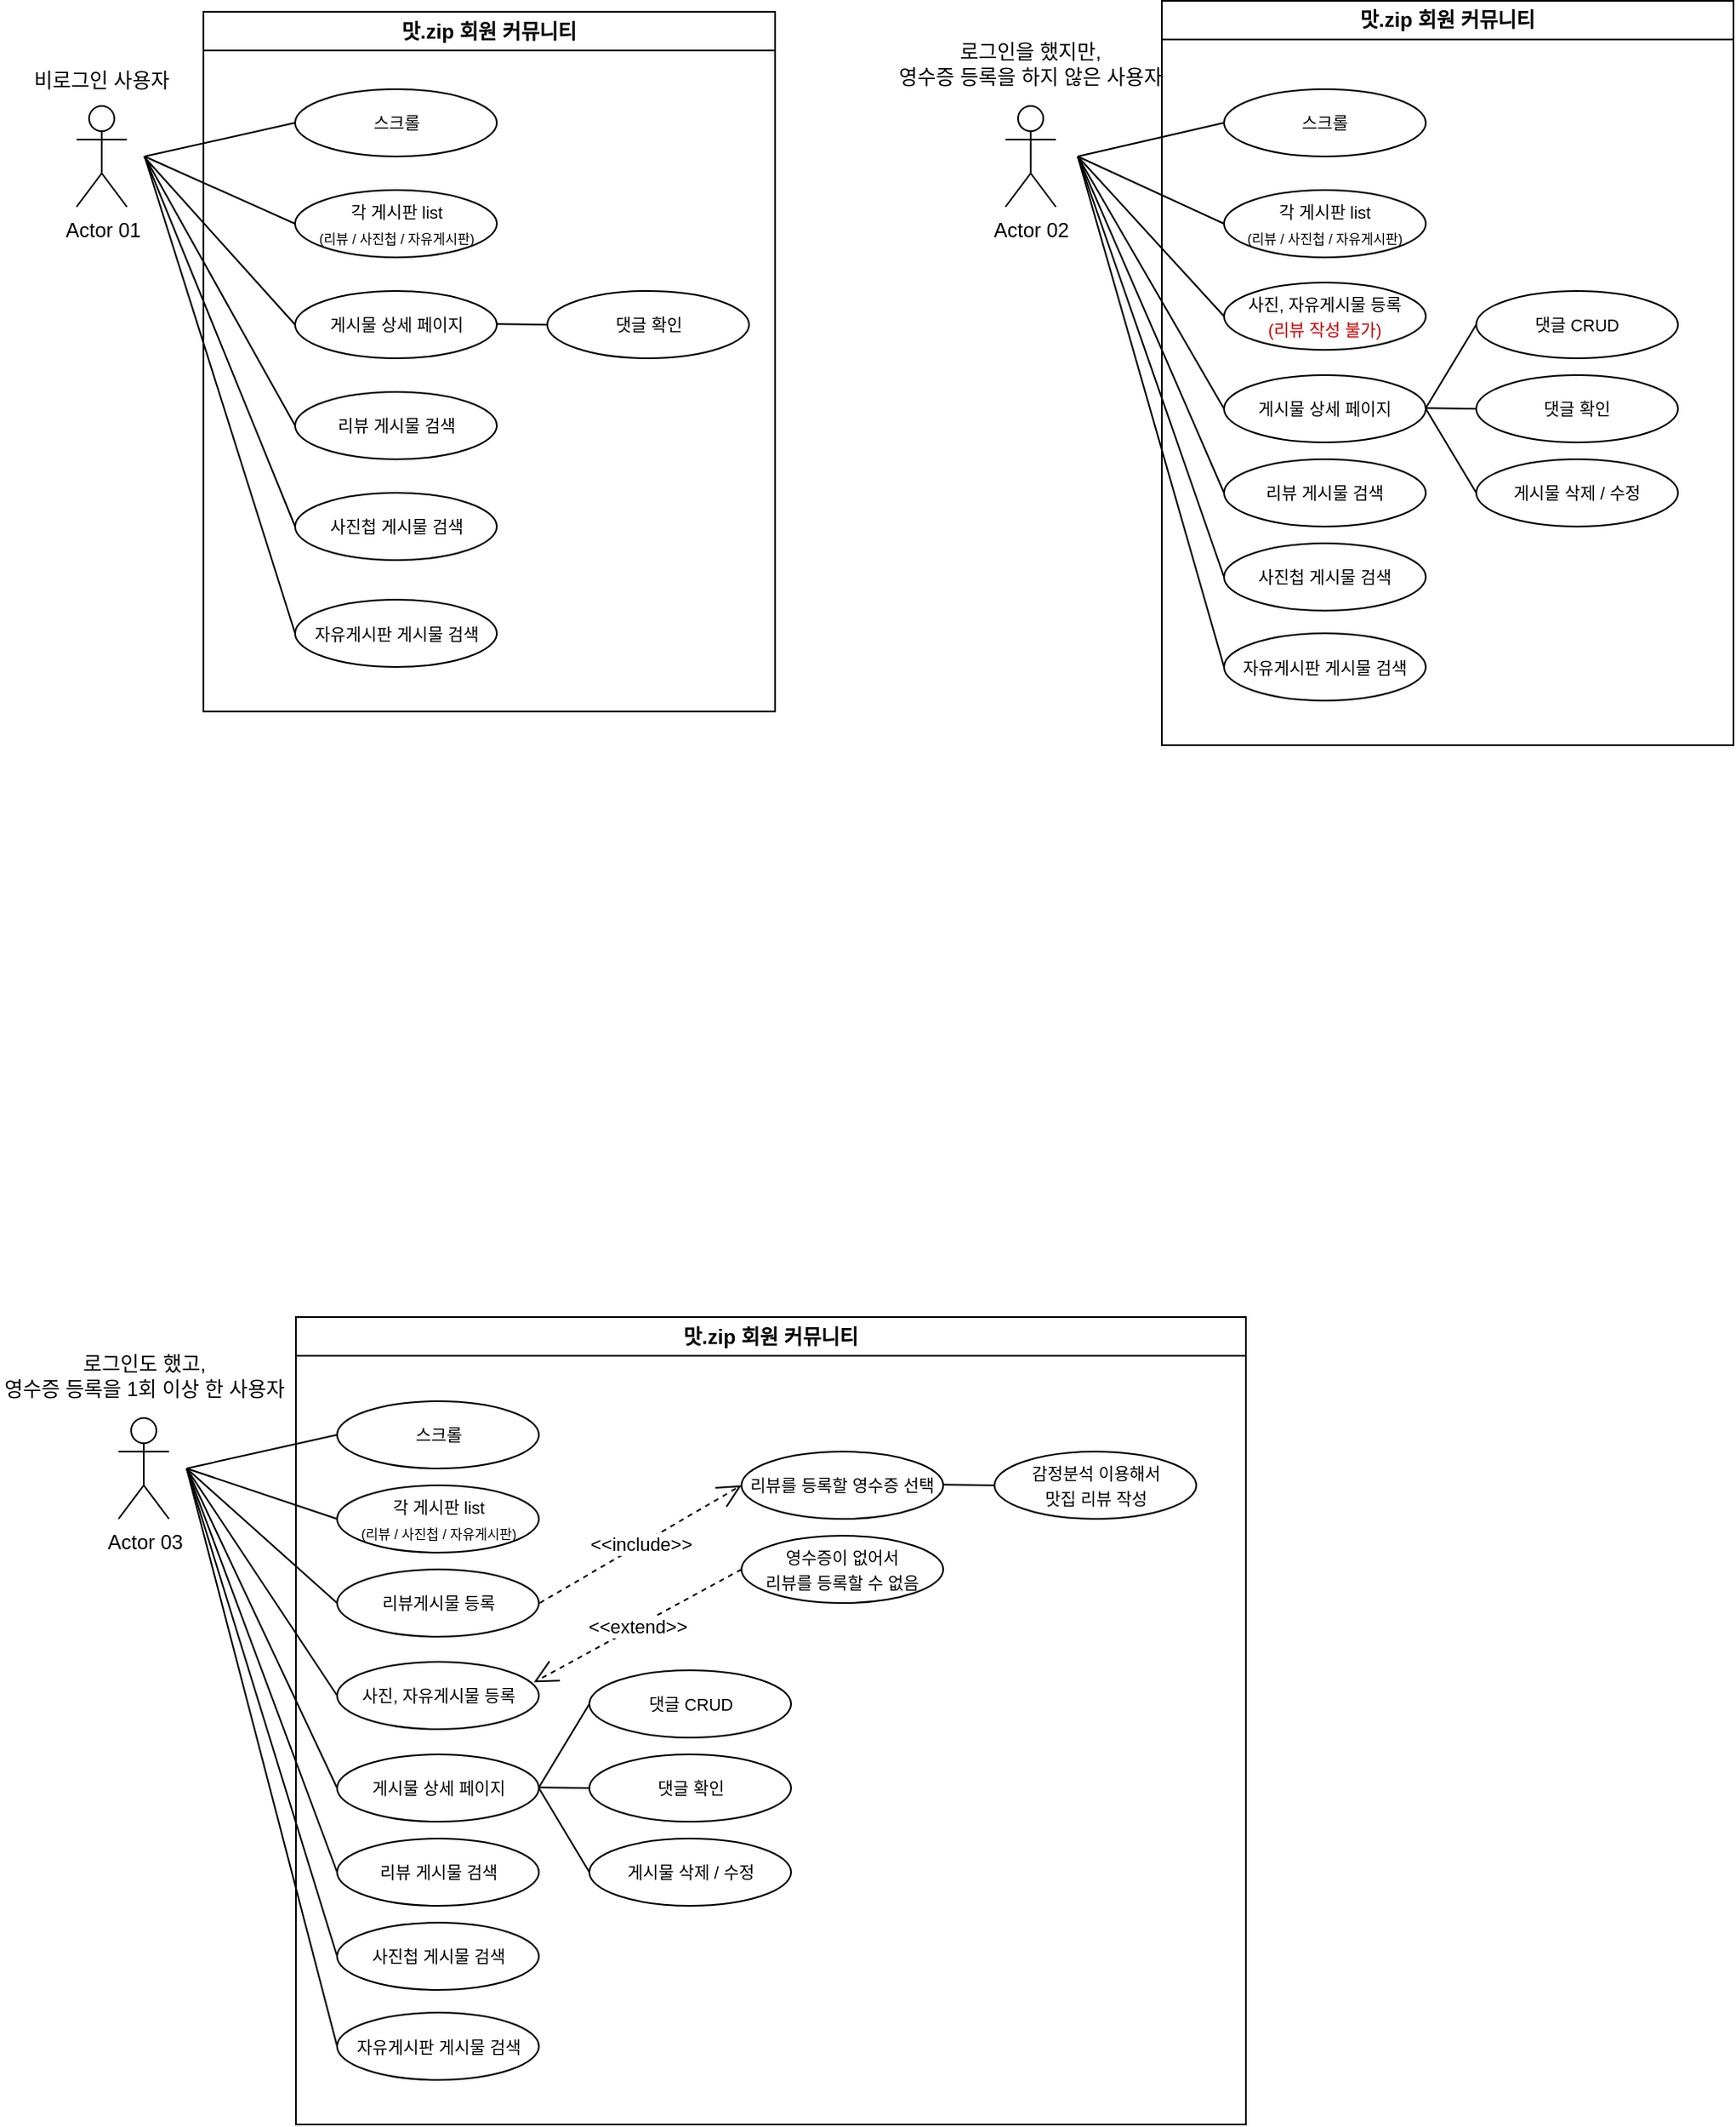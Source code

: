 <mxfile version="21.2.1" type="device">
  <diagram name="페이지-1" id="b2yDpOo0w9CsPF5s2lvD">
    <mxGraphModel dx="1057" dy="1373" grid="1" gridSize="10" guides="1" tooltips="1" connect="1" arrows="1" fold="1" page="1" pageScale="1" pageWidth="1169" pageHeight="827" math="0" shadow="0">
      <root>
        <mxCell id="0" />
        <mxCell id="1" parent="0" />
        <mxCell id="pY_pHCrEfAbMs5xkIaRd-1" value="Actor 01" style="shape=umlActor;verticalLabelPosition=bottom;verticalAlign=top;html=1;" parent="1" vertex="1">
          <mxGeometry x="124.5" y="270" width="30" height="60" as="geometry" />
        </mxCell>
        <mxCell id="UuqYeJLAxNX0AO8IL156-1" value="비로그인 사용자" style="text;html=1;strokeColor=none;fillColor=none;align=center;verticalAlign=middle;whiteSpace=wrap;rounded=0;" parent="1" vertex="1">
          <mxGeometry x="92" y="240" width="95" height="30" as="geometry" />
        </mxCell>
        <mxCell id="UuqYeJLAxNX0AO8IL156-2" value="&lt;font size=&quot;1&quot;&gt;스크롤&lt;/font&gt;" style="ellipse;whiteSpace=wrap;html=1;" parent="1" vertex="1">
          <mxGeometry x="254.5" y="260" width="120" height="40" as="geometry" />
        </mxCell>
        <mxCell id="UuqYeJLAxNX0AO8IL156-3" value="&lt;font style=&quot;&quot;&gt;&lt;font size=&quot;1&quot;&gt;각 게시판 list&lt;/font&gt;&lt;br&gt;&lt;font style=&quot;font-size: 8px;&quot;&gt;(리뷰 / 사진첩 / 자유게시판)&lt;/font&gt;&lt;br&gt;&lt;/font&gt;" style="ellipse;whiteSpace=wrap;html=1;" parent="1" vertex="1">
          <mxGeometry x="254.5" y="320" width="120" height="40" as="geometry" />
        </mxCell>
        <mxCell id="1QIJcmV1OW2os6jRL2Hh-1" value="&lt;font style=&quot;&quot;&gt;&lt;font size=&quot;1&quot;&gt;게시물 상세 페이지&lt;/font&gt;&lt;br&gt;&lt;/font&gt;" style="ellipse;whiteSpace=wrap;html=1;" parent="1" vertex="1">
          <mxGeometry x="254.5" y="380" width="120" height="40" as="geometry" />
        </mxCell>
        <mxCell id="1QIJcmV1OW2os6jRL2Hh-2" value="&lt;font style=&quot;&quot;&gt;&lt;font size=&quot;1&quot;&gt;리뷰 게시물 검색&lt;/font&gt;&lt;br&gt;&lt;/font&gt;" style="ellipse;whiteSpace=wrap;html=1;" parent="1" vertex="1">
          <mxGeometry x="254.5" y="440" width="120" height="40" as="geometry" />
        </mxCell>
        <mxCell id="1QIJcmV1OW2os6jRL2Hh-3" value="&lt;font style=&quot;&quot;&gt;&lt;font size=&quot;1&quot;&gt;사진첩 게시물 검색&lt;/font&gt;&lt;br&gt;&lt;/font&gt;" style="ellipse;whiteSpace=wrap;html=1;" parent="1" vertex="1">
          <mxGeometry x="254.5" y="500" width="120" height="40" as="geometry" />
        </mxCell>
        <mxCell id="1QIJcmV1OW2os6jRL2Hh-4" value="&lt;font style=&quot;&quot;&gt;&lt;font size=&quot;1&quot;&gt;자유게시판 게시물 검색&lt;/font&gt;&lt;br&gt;&lt;/font&gt;" style="ellipse;whiteSpace=wrap;html=1;" parent="1" vertex="1">
          <mxGeometry x="254.5" y="563.5" width="120" height="40" as="geometry" />
        </mxCell>
        <mxCell id="1QIJcmV1OW2os6jRL2Hh-5" value="&lt;font style=&quot;&quot;&gt;&lt;font size=&quot;1&quot;&gt;댓글 확인&lt;/font&gt;&lt;br&gt;&lt;/font&gt;" style="ellipse;whiteSpace=wrap;html=1;" parent="1" vertex="1">
          <mxGeometry x="404.5" y="380" width="120" height="40" as="geometry" />
        </mxCell>
        <mxCell id="1QIJcmV1OW2os6jRL2Hh-6" value="" style="endArrow=none;html=1;rounded=0;entryX=0;entryY=0.5;entryDx=0;entryDy=0;" parent="1" target="UuqYeJLAxNX0AO8IL156-2" edge="1">
          <mxGeometry width="50" height="50" relative="1" as="geometry">
            <mxPoint x="165" y="300" as="sourcePoint" />
            <mxPoint x="204.5" y="310" as="targetPoint" />
          </mxGeometry>
        </mxCell>
        <mxCell id="1QIJcmV1OW2os6jRL2Hh-7" value="" style="endArrow=none;html=1;rounded=0;entryX=0;entryY=0.5;entryDx=0;entryDy=0;" parent="1" target="UuqYeJLAxNX0AO8IL156-3" edge="1">
          <mxGeometry width="50" height="50" relative="1" as="geometry">
            <mxPoint x="165" y="300" as="sourcePoint" />
            <mxPoint x="264.5" y="290" as="targetPoint" />
          </mxGeometry>
        </mxCell>
        <mxCell id="1QIJcmV1OW2os6jRL2Hh-8" value="" style="endArrow=none;html=1;rounded=0;entryX=0;entryY=0.5;entryDx=0;entryDy=0;" parent="1" target="1QIJcmV1OW2os6jRL2Hh-1" edge="1">
          <mxGeometry width="50" height="50" relative="1" as="geometry">
            <mxPoint x="164.5" y="300" as="sourcePoint" />
            <mxPoint x="254.5" y="350" as="targetPoint" />
          </mxGeometry>
        </mxCell>
        <mxCell id="1QIJcmV1OW2os6jRL2Hh-9" value="" style="endArrow=none;html=1;rounded=0;entryX=0;entryY=0.5;entryDx=0;entryDy=0;" parent="1" target="1QIJcmV1OW2os6jRL2Hh-2" edge="1">
          <mxGeometry width="50" height="50" relative="1" as="geometry">
            <mxPoint x="165" y="300" as="sourcePoint" />
            <mxPoint x="254.5" y="410" as="targetPoint" />
          </mxGeometry>
        </mxCell>
        <mxCell id="1QIJcmV1OW2os6jRL2Hh-10" value="" style="endArrow=none;html=1;rounded=0;entryX=0;entryY=0.5;entryDx=0;entryDy=0;" parent="1" target="1QIJcmV1OW2os6jRL2Hh-3" edge="1">
          <mxGeometry width="50" height="50" relative="1" as="geometry">
            <mxPoint x="165" y="300" as="sourcePoint" />
            <mxPoint x="264.5" y="470" as="targetPoint" />
          </mxGeometry>
        </mxCell>
        <mxCell id="1QIJcmV1OW2os6jRL2Hh-11" value="" style="endArrow=none;html=1;rounded=0;entryX=0;entryY=0.5;entryDx=0;entryDy=0;" parent="1" target="1QIJcmV1OW2os6jRL2Hh-4" edge="1">
          <mxGeometry width="50" height="50" relative="1" as="geometry">
            <mxPoint x="165" y="300" as="sourcePoint" />
            <mxPoint x="264.5" y="530" as="targetPoint" />
          </mxGeometry>
        </mxCell>
        <mxCell id="1QIJcmV1OW2os6jRL2Hh-12" value="" style="endArrow=none;html=1;rounded=0;" parent="1" edge="1">
          <mxGeometry width="50" height="50" relative="1" as="geometry">
            <mxPoint x="374.5" y="399.66" as="sourcePoint" />
            <mxPoint x="404.5" y="400" as="targetPoint" />
          </mxGeometry>
        </mxCell>
        <mxCell id="1QIJcmV1OW2os6jRL2Hh-13" value="Actor 02" style="shape=umlActor;verticalLabelPosition=bottom;verticalAlign=top;html=1;" parent="1" vertex="1">
          <mxGeometry x="677" y="270" width="30" height="60" as="geometry" />
        </mxCell>
        <mxCell id="1QIJcmV1OW2os6jRL2Hh-14" value="로그인을 했지만,&lt;br&gt;영수증 등록을 하지 않은 사용자" style="text;html=1;strokeColor=none;fillColor=none;align=center;verticalAlign=middle;whiteSpace=wrap;rounded=0;" parent="1" vertex="1">
          <mxGeometry x="607" y="230" width="170" height="30" as="geometry" />
        </mxCell>
        <mxCell id="1QIJcmV1OW2os6jRL2Hh-15" value="&lt;font size=&quot;1&quot;&gt;스크롤&lt;/font&gt;" style="ellipse;whiteSpace=wrap;html=1;" parent="1" vertex="1">
          <mxGeometry x="807" y="260" width="120" height="40" as="geometry" />
        </mxCell>
        <mxCell id="1QIJcmV1OW2os6jRL2Hh-16" value="&lt;font style=&quot;&quot;&gt;&lt;font size=&quot;1&quot;&gt;각 게시판 list&lt;/font&gt;&lt;br&gt;&lt;font style=&quot;font-size: 8px;&quot;&gt;(리뷰 / 사진첩 / 자유게시판)&lt;/font&gt;&lt;br&gt;&lt;/font&gt;" style="ellipse;whiteSpace=wrap;html=1;" parent="1" vertex="1">
          <mxGeometry x="807" y="320" width="120" height="40" as="geometry" />
        </mxCell>
        <mxCell id="1QIJcmV1OW2os6jRL2Hh-17" value="&lt;font style=&quot;&quot;&gt;&lt;font size=&quot;1&quot;&gt;게시물 상세 페이지&lt;/font&gt;&lt;br&gt;&lt;/font&gt;" style="ellipse;whiteSpace=wrap;html=1;" parent="1" vertex="1">
          <mxGeometry x="807" y="430" width="120" height="40" as="geometry" />
        </mxCell>
        <mxCell id="1QIJcmV1OW2os6jRL2Hh-18" value="&lt;font style=&quot;&quot;&gt;&lt;font size=&quot;1&quot;&gt;리뷰 게시물 검색&lt;/font&gt;&lt;br&gt;&lt;/font&gt;" style="ellipse;whiteSpace=wrap;html=1;" parent="1" vertex="1">
          <mxGeometry x="807" y="480" width="120" height="40" as="geometry" />
        </mxCell>
        <mxCell id="1QIJcmV1OW2os6jRL2Hh-19" value="&lt;font style=&quot;&quot;&gt;&lt;font size=&quot;1&quot;&gt;사진첩 게시물 검색&lt;/font&gt;&lt;br&gt;&lt;/font&gt;" style="ellipse;whiteSpace=wrap;html=1;" parent="1" vertex="1">
          <mxGeometry x="807" y="530" width="120" height="40" as="geometry" />
        </mxCell>
        <mxCell id="1QIJcmV1OW2os6jRL2Hh-20" value="&lt;font style=&quot;&quot;&gt;&lt;font size=&quot;1&quot;&gt;자유게시판 게시물 검색&lt;/font&gt;&lt;br&gt;&lt;/font&gt;" style="ellipse;whiteSpace=wrap;html=1;" parent="1" vertex="1">
          <mxGeometry x="807" y="583.5" width="120" height="40" as="geometry" />
        </mxCell>
        <mxCell id="1QIJcmV1OW2os6jRL2Hh-21" value="&lt;font style=&quot;&quot;&gt;&lt;font size=&quot;1&quot;&gt;댓글 확인&lt;/font&gt;&lt;br&gt;&lt;/font&gt;" style="ellipse;whiteSpace=wrap;html=1;" parent="1" vertex="1">
          <mxGeometry x="957" y="430" width="120" height="40" as="geometry" />
        </mxCell>
        <mxCell id="1QIJcmV1OW2os6jRL2Hh-22" value="" style="endArrow=none;html=1;rounded=0;entryX=0;entryY=0.5;entryDx=0;entryDy=0;" parent="1" target="1QIJcmV1OW2os6jRL2Hh-15" edge="1">
          <mxGeometry width="50" height="50" relative="1" as="geometry">
            <mxPoint x="720" y="300" as="sourcePoint" />
            <mxPoint x="757" y="310" as="targetPoint" />
          </mxGeometry>
        </mxCell>
        <mxCell id="1QIJcmV1OW2os6jRL2Hh-23" value="" style="endArrow=none;html=1;rounded=0;entryX=0;entryY=0.5;entryDx=0;entryDy=0;" parent="1" target="1QIJcmV1OW2os6jRL2Hh-16" edge="1">
          <mxGeometry width="50" height="50" relative="1" as="geometry">
            <mxPoint x="720" y="300" as="sourcePoint" />
            <mxPoint x="817" y="290" as="targetPoint" />
          </mxGeometry>
        </mxCell>
        <mxCell id="1QIJcmV1OW2os6jRL2Hh-24" value="" style="endArrow=none;html=1;rounded=0;entryX=0;entryY=0.5;entryDx=0;entryDy=0;" parent="1" target="1QIJcmV1OW2os6jRL2Hh-17" edge="1">
          <mxGeometry width="50" height="50" relative="1" as="geometry">
            <mxPoint x="720" y="300" as="sourcePoint" />
            <mxPoint x="807" y="400" as="targetPoint" />
          </mxGeometry>
        </mxCell>
        <mxCell id="1QIJcmV1OW2os6jRL2Hh-25" value="" style="endArrow=none;html=1;rounded=0;entryX=0;entryY=0.5;entryDx=0;entryDy=0;" parent="1" target="1QIJcmV1OW2os6jRL2Hh-18" edge="1">
          <mxGeometry width="50" height="50" relative="1" as="geometry">
            <mxPoint x="720" y="300" as="sourcePoint" />
            <mxPoint x="807" y="450" as="targetPoint" />
          </mxGeometry>
        </mxCell>
        <mxCell id="1QIJcmV1OW2os6jRL2Hh-26" value="" style="endArrow=none;html=1;rounded=0;entryX=0;entryY=0.5;entryDx=0;entryDy=0;" parent="1" target="1QIJcmV1OW2os6jRL2Hh-19" edge="1">
          <mxGeometry width="50" height="50" relative="1" as="geometry">
            <mxPoint x="720" y="300" as="sourcePoint" />
            <mxPoint x="817" y="500" as="targetPoint" />
          </mxGeometry>
        </mxCell>
        <mxCell id="1QIJcmV1OW2os6jRL2Hh-27" value="" style="endArrow=none;html=1;rounded=0;entryX=0;entryY=0.5;entryDx=0;entryDy=0;" parent="1" target="1QIJcmV1OW2os6jRL2Hh-20" edge="1">
          <mxGeometry width="50" height="50" relative="1" as="geometry">
            <mxPoint x="720" y="300" as="sourcePoint" />
            <mxPoint x="817" y="550" as="targetPoint" />
          </mxGeometry>
        </mxCell>
        <mxCell id="1QIJcmV1OW2os6jRL2Hh-28" value="" style="endArrow=none;html=1;rounded=0;" parent="1" edge="1">
          <mxGeometry width="50" height="50" relative="1" as="geometry">
            <mxPoint x="927" y="449.66" as="sourcePoint" />
            <mxPoint x="957" y="450" as="targetPoint" />
          </mxGeometry>
        </mxCell>
        <mxCell id="1QIJcmV1OW2os6jRL2Hh-29" value="&lt;font style=&quot;&quot;&gt;&lt;font size=&quot;1&quot;&gt;댓글 CRUD&lt;/font&gt;&lt;br&gt;&lt;/font&gt;" style="ellipse;whiteSpace=wrap;html=1;" parent="1" vertex="1">
          <mxGeometry x="957" y="380" width="120" height="40" as="geometry" />
        </mxCell>
        <mxCell id="1QIJcmV1OW2os6jRL2Hh-30" value="" style="endArrow=none;html=1;rounded=1;entryX=0;entryY=0.5;entryDx=0;entryDy=0;" parent="1" target="1QIJcmV1OW2os6jRL2Hh-29" edge="1">
          <mxGeometry width="50" height="50" relative="1" as="geometry">
            <mxPoint x="927" y="449.66" as="sourcePoint" />
            <mxPoint x="1017.5" y="449.66" as="targetPoint" />
          </mxGeometry>
        </mxCell>
        <mxCell id="1QIJcmV1OW2os6jRL2Hh-31" value="&lt;font style=&quot;font-size: 10px;&quot;&gt;&lt;font style=&quot;font-size: 10px;&quot;&gt;사진, 자유게시물 등록&lt;br&gt;&lt;/font&gt;&lt;font style=&quot;font-size: 10px;&quot; color=&quot;#cc0000&quot;&gt;(리뷰 작성 불가)&lt;/font&gt;&lt;br&gt;&lt;/font&gt;" style="ellipse;whiteSpace=wrap;html=1;" parent="1" vertex="1">
          <mxGeometry x="807" y="375" width="120" height="40" as="geometry" />
        </mxCell>
        <mxCell id="1QIJcmV1OW2os6jRL2Hh-32" value="" style="endArrow=none;html=1;rounded=0;entryX=0;entryY=0.5;entryDx=0;entryDy=0;" parent="1" target="1QIJcmV1OW2os6jRL2Hh-31" edge="1">
          <mxGeometry width="50" height="50" relative="1" as="geometry">
            <mxPoint x="720" y="300" as="sourcePoint" />
            <mxPoint x="807" y="415" as="targetPoint" />
          </mxGeometry>
        </mxCell>
        <mxCell id="8Op0x-c9G6NoBN9NF8TK-1" value="&lt;font size=&quot;1&quot;&gt;게시물 삭제 / 수정&lt;/font&gt;" style="ellipse;whiteSpace=wrap;html=1;" parent="1" vertex="1">
          <mxGeometry x="957" y="480" width="120" height="40" as="geometry" />
        </mxCell>
        <mxCell id="8Op0x-c9G6NoBN9NF8TK-2" value="" style="endArrow=none;html=1;rounded=0;entryX=0;entryY=0.5;entryDx=0;entryDy=0;exitX=1;exitY=0.5;exitDx=0;exitDy=0;" parent="1" source="1QIJcmV1OW2os6jRL2Hh-17" target="8Op0x-c9G6NoBN9NF8TK-1" edge="1">
          <mxGeometry width="50" height="50" relative="1" as="geometry">
            <mxPoint x="937" y="459.66" as="sourcePoint" />
            <mxPoint x="967" y="460" as="targetPoint" />
          </mxGeometry>
        </mxCell>
        <mxCell id="8Op0x-c9G6NoBN9NF8TK-3" value="Actor 03" style="shape=umlActor;verticalLabelPosition=bottom;verticalAlign=top;html=1;" parent="1" vertex="1">
          <mxGeometry x="149.5" y="1050" width="30" height="60" as="geometry" />
        </mxCell>
        <mxCell id="8Op0x-c9G6NoBN9NF8TK-4" value="로그인도 했고,&lt;br&gt;영수증 등록을 1회 이상 한 사용자" style="text;html=1;strokeColor=none;fillColor=none;align=center;verticalAlign=middle;whiteSpace=wrap;rounded=0;" parent="1" vertex="1">
          <mxGeometry x="79.5" y="1010" width="170" height="30" as="geometry" />
        </mxCell>
        <mxCell id="8Op0x-c9G6NoBN9NF8TK-5" value="&lt;font size=&quot;1&quot;&gt;스크롤&lt;/font&gt;" style="ellipse;whiteSpace=wrap;html=1;" parent="1" vertex="1">
          <mxGeometry x="279.5" y="1040" width="120" height="40" as="geometry" />
        </mxCell>
        <mxCell id="8Op0x-c9G6NoBN9NF8TK-6" value="&lt;font style=&quot;&quot;&gt;&lt;font size=&quot;1&quot;&gt;각 게시판 list&lt;/font&gt;&lt;br&gt;&lt;font style=&quot;font-size: 8px;&quot;&gt;(리뷰 / 사진첩 / 자유게시판)&lt;/font&gt;&lt;br&gt;&lt;/font&gt;" style="ellipse;whiteSpace=wrap;html=1;" parent="1" vertex="1">
          <mxGeometry x="279.5" y="1090" width="120" height="40" as="geometry" />
        </mxCell>
        <mxCell id="8Op0x-c9G6NoBN9NF8TK-7" value="&lt;font style=&quot;&quot;&gt;&lt;font size=&quot;1&quot;&gt;게시물 상세 페이지&lt;/font&gt;&lt;br&gt;&lt;/font&gt;" style="ellipse;whiteSpace=wrap;html=1;" parent="1" vertex="1">
          <mxGeometry x="279.5" y="1250" width="120" height="40" as="geometry" />
        </mxCell>
        <mxCell id="8Op0x-c9G6NoBN9NF8TK-8" value="&lt;font style=&quot;&quot;&gt;&lt;font size=&quot;1&quot;&gt;리뷰 게시물 검색&lt;/font&gt;&lt;br&gt;&lt;/font&gt;" style="ellipse;whiteSpace=wrap;html=1;" parent="1" vertex="1">
          <mxGeometry x="279.5" y="1300" width="120" height="40" as="geometry" />
        </mxCell>
        <mxCell id="8Op0x-c9G6NoBN9NF8TK-9" value="&lt;font style=&quot;&quot;&gt;&lt;font size=&quot;1&quot;&gt;사진첩 게시물 검색&lt;/font&gt;&lt;br&gt;&lt;/font&gt;" style="ellipse;whiteSpace=wrap;html=1;" parent="1" vertex="1">
          <mxGeometry x="279.5" y="1350" width="120" height="40" as="geometry" />
        </mxCell>
        <mxCell id="8Op0x-c9G6NoBN9NF8TK-10" value="&lt;font style=&quot;&quot;&gt;&lt;font size=&quot;1&quot;&gt;자유게시판 게시물 검색&lt;/font&gt;&lt;br&gt;&lt;/font&gt;" style="ellipse;whiteSpace=wrap;html=1;" parent="1" vertex="1">
          <mxGeometry x="279.5" y="1403.5" width="120" height="40" as="geometry" />
        </mxCell>
        <mxCell id="8Op0x-c9G6NoBN9NF8TK-11" value="&lt;font style=&quot;&quot;&gt;&lt;font size=&quot;1&quot;&gt;댓글 확인&lt;/font&gt;&lt;br&gt;&lt;/font&gt;" style="ellipse;whiteSpace=wrap;html=1;" parent="1" vertex="1">
          <mxGeometry x="429.5" y="1250" width="120" height="40" as="geometry" />
        </mxCell>
        <mxCell id="8Op0x-c9G6NoBN9NF8TK-12" value="" style="endArrow=none;html=1;rounded=0;entryX=0;entryY=0.5;entryDx=0;entryDy=0;" parent="1" target="8Op0x-c9G6NoBN9NF8TK-5" edge="1">
          <mxGeometry width="50" height="50" relative="1" as="geometry">
            <mxPoint x="190" y="1080" as="sourcePoint" />
            <mxPoint x="229.5" y="1090" as="targetPoint" />
          </mxGeometry>
        </mxCell>
        <mxCell id="8Op0x-c9G6NoBN9NF8TK-13" value="" style="endArrow=none;html=1;rounded=0;entryX=0;entryY=0.5;entryDx=0;entryDy=0;" parent="1" target="8Op0x-c9G6NoBN9NF8TK-6" edge="1">
          <mxGeometry width="50" height="50" relative="1" as="geometry">
            <mxPoint x="190" y="1080" as="sourcePoint" />
            <mxPoint x="289.5" y="1070" as="targetPoint" />
          </mxGeometry>
        </mxCell>
        <mxCell id="8Op0x-c9G6NoBN9NF8TK-14" value="" style="endArrow=none;html=1;rounded=0;entryX=0;entryY=0.5;entryDx=0;entryDy=0;" parent="1" target="8Op0x-c9G6NoBN9NF8TK-7" edge="1">
          <mxGeometry width="50" height="50" relative="1" as="geometry">
            <mxPoint x="190" y="1080" as="sourcePoint" />
            <mxPoint x="279.5" y="1220" as="targetPoint" />
          </mxGeometry>
        </mxCell>
        <mxCell id="8Op0x-c9G6NoBN9NF8TK-15" value="" style="endArrow=none;html=1;rounded=0;entryX=0;entryY=0.5;entryDx=0;entryDy=0;" parent="1" target="8Op0x-c9G6NoBN9NF8TK-8" edge="1">
          <mxGeometry width="50" height="50" relative="1" as="geometry">
            <mxPoint x="190" y="1080" as="sourcePoint" />
            <mxPoint x="279.5" y="1270" as="targetPoint" />
          </mxGeometry>
        </mxCell>
        <mxCell id="8Op0x-c9G6NoBN9NF8TK-16" value="" style="endArrow=none;html=1;rounded=0;entryX=0;entryY=0.5;entryDx=0;entryDy=0;" parent="1" target="8Op0x-c9G6NoBN9NF8TK-9" edge="1">
          <mxGeometry width="50" height="50" relative="1" as="geometry">
            <mxPoint x="190" y="1080" as="sourcePoint" />
            <mxPoint x="289.5" y="1320" as="targetPoint" />
          </mxGeometry>
        </mxCell>
        <mxCell id="8Op0x-c9G6NoBN9NF8TK-17" value="" style="endArrow=none;html=1;rounded=0;entryX=0;entryY=0.5;entryDx=0;entryDy=0;" parent="1" target="8Op0x-c9G6NoBN9NF8TK-10" edge="1">
          <mxGeometry width="50" height="50" relative="1" as="geometry">
            <mxPoint x="190" y="1080" as="sourcePoint" />
            <mxPoint x="289.5" y="1370" as="targetPoint" />
          </mxGeometry>
        </mxCell>
        <mxCell id="8Op0x-c9G6NoBN9NF8TK-18" value="" style="endArrow=none;html=1;rounded=0;" parent="1" edge="1">
          <mxGeometry width="50" height="50" relative="1" as="geometry">
            <mxPoint x="399.5" y="1269.66" as="sourcePoint" />
            <mxPoint x="429.5" y="1270" as="targetPoint" />
          </mxGeometry>
        </mxCell>
        <mxCell id="8Op0x-c9G6NoBN9NF8TK-19" value="&lt;font style=&quot;&quot;&gt;&lt;font size=&quot;1&quot;&gt;댓글 CRUD&lt;/font&gt;&lt;br&gt;&lt;/font&gt;" style="ellipse;whiteSpace=wrap;html=1;" parent="1" vertex="1">
          <mxGeometry x="429.5" y="1200" width="120" height="40" as="geometry" />
        </mxCell>
        <mxCell id="8Op0x-c9G6NoBN9NF8TK-20" value="" style="endArrow=none;html=1;rounded=1;entryX=0;entryY=0.5;entryDx=0;entryDy=0;" parent="1" target="8Op0x-c9G6NoBN9NF8TK-19" edge="1">
          <mxGeometry width="50" height="50" relative="1" as="geometry">
            <mxPoint x="399.5" y="1269.66" as="sourcePoint" />
            <mxPoint x="490" y="1269.66" as="targetPoint" />
          </mxGeometry>
        </mxCell>
        <mxCell id="8Op0x-c9G6NoBN9NF8TK-21" value="&lt;font style=&quot;font-size: 10px;&quot;&gt;&lt;font style=&quot;font-size: 10px;&quot;&gt;사진, 자유게시물 등록&lt;/font&gt;&lt;br&gt;&lt;/font&gt;" style="ellipse;whiteSpace=wrap;html=1;" parent="1" vertex="1">
          <mxGeometry x="279.5" y="1195" width="120" height="40" as="geometry" />
        </mxCell>
        <mxCell id="8Op0x-c9G6NoBN9NF8TK-22" value="" style="endArrow=none;html=1;rounded=0;entryX=0;entryY=0.5;entryDx=0;entryDy=0;" parent="1" target="8Op0x-c9G6NoBN9NF8TK-21" edge="1">
          <mxGeometry width="50" height="50" relative="1" as="geometry">
            <mxPoint x="190" y="1080" as="sourcePoint" />
            <mxPoint x="279.5" y="1235" as="targetPoint" />
          </mxGeometry>
        </mxCell>
        <mxCell id="8Op0x-c9G6NoBN9NF8TK-23" value="&lt;font size=&quot;1&quot;&gt;게시물 삭제 / 수정&lt;/font&gt;" style="ellipse;whiteSpace=wrap;html=1;" parent="1" vertex="1">
          <mxGeometry x="429.5" y="1300" width="120" height="40" as="geometry" />
        </mxCell>
        <mxCell id="8Op0x-c9G6NoBN9NF8TK-24" value="" style="endArrow=none;html=1;rounded=0;entryX=0;entryY=0.5;entryDx=0;entryDy=0;exitX=1;exitY=0.5;exitDx=0;exitDy=0;" parent="1" source="8Op0x-c9G6NoBN9NF8TK-7" target="8Op0x-c9G6NoBN9NF8TK-23" edge="1">
          <mxGeometry width="50" height="50" relative="1" as="geometry">
            <mxPoint x="409.5" y="1279.66" as="sourcePoint" />
            <mxPoint x="439.5" y="1280" as="targetPoint" />
          </mxGeometry>
        </mxCell>
        <mxCell id="8Op0x-c9G6NoBN9NF8TK-25" value="&lt;font style=&quot;font-size: 10px;&quot;&gt;&lt;font style=&quot;font-size: 10px;&quot;&gt;리뷰게시물 등록&lt;/font&gt;&lt;br&gt;&lt;/font&gt;" style="ellipse;whiteSpace=wrap;html=1;" parent="1" vertex="1">
          <mxGeometry x="279.5" y="1140" width="120" height="40" as="geometry" />
        </mxCell>
        <mxCell id="8Op0x-c9G6NoBN9NF8TK-26" value="" style="endArrow=none;html=1;rounded=0;entryX=0;entryY=0.5;entryDx=0;entryDy=0;" parent="1" target="8Op0x-c9G6NoBN9NF8TK-25" edge="1">
          <mxGeometry width="50" height="50" relative="1" as="geometry">
            <mxPoint x="190" y="1080" as="sourcePoint" />
            <mxPoint x="279.5" y="1195" as="targetPoint" />
          </mxGeometry>
        </mxCell>
        <mxCell id="Tk5wD3fdDzLRuSc4UTwn-1" value="맛.zip 회원 커뮤니티" style="swimlane;whiteSpace=wrap;html=1;" vertex="1" parent="1">
          <mxGeometry x="200" y="214" width="340" height="416" as="geometry" />
        </mxCell>
        <mxCell id="Tk5wD3fdDzLRuSc4UTwn-2" value="맛.zip 회원 커뮤니티" style="swimlane;whiteSpace=wrap;html=1;" vertex="1" parent="1">
          <mxGeometry x="770" y="207.5" width="340" height="442.5" as="geometry" />
        </mxCell>
        <mxCell id="Tk5wD3fdDzLRuSc4UTwn-4" value="맛.zip 회원 커뮤니티" style="swimlane;whiteSpace=wrap;html=1;" vertex="1" parent="1">
          <mxGeometry x="255" y="990" width="565" height="480" as="geometry" />
        </mxCell>
        <mxCell id="Tk5wD3fdDzLRuSc4UTwn-5" value="&amp;lt;&amp;lt;include&amp;gt;&amp;gt;" style="endArrow=open;endSize=12;dashed=1;html=1;rounded=0;entryX=0;entryY=0.5;entryDx=0;entryDy=0;" edge="1" parent="Tk5wD3fdDzLRuSc4UTwn-4" target="8Op0x-c9G6NoBN9NF8TK-27">
          <mxGeometry width="160" relative="1" as="geometry">
            <mxPoint x="145" y="170" as="sourcePoint" />
            <mxPoint x="225" y="170" as="targetPoint" />
          </mxGeometry>
        </mxCell>
        <mxCell id="8Op0x-c9G6NoBN9NF8TK-27" value="&lt;font style=&quot;&quot;&gt;&lt;font size=&quot;1&quot;&gt;리뷰를 등록할 영수증 선택&lt;/font&gt;&lt;br&gt;&lt;/font&gt;" style="ellipse;whiteSpace=wrap;html=1;" parent="Tk5wD3fdDzLRuSc4UTwn-4" vertex="1">
          <mxGeometry x="265" y="80" width="120" height="40" as="geometry" />
        </mxCell>
        <mxCell id="8Op0x-c9G6NoBN9NF8TK-33" value="" style="endArrow=none;html=1;rounded=0;" parent="Tk5wD3fdDzLRuSc4UTwn-4" edge="1">
          <mxGeometry width="50" height="50" relative="1" as="geometry">
            <mxPoint x="385" y="99.66" as="sourcePoint" />
            <mxPoint x="415" y="100" as="targetPoint" />
          </mxGeometry>
        </mxCell>
        <mxCell id="8Op0x-c9G6NoBN9NF8TK-34" value="&lt;font style=&quot;font-size: 10px;&quot;&gt;&lt;font style=&quot;font-size: 10px;&quot;&gt;감정분석 이용해서&lt;br&gt;&lt;/font&gt;맛집 리뷰 작성&lt;br&gt;&lt;/font&gt;" style="ellipse;whiteSpace=wrap;html=1;" parent="Tk5wD3fdDzLRuSc4UTwn-4" vertex="1">
          <mxGeometry x="415.5" y="80" width="120" height="40" as="geometry" />
        </mxCell>
        <mxCell id="Tk5wD3fdDzLRuSc4UTwn-6" value="&lt;font style=&quot;font-size: 10px;&quot;&gt;&lt;font style=&quot;font-size: 10px;&quot;&gt;영수증이 없어서&lt;br&gt;&lt;/font&gt;리뷰를 등록할 수 없음&lt;br&gt;&lt;/font&gt;" style="ellipse;whiteSpace=wrap;html=1;" vertex="1" parent="Tk5wD3fdDzLRuSc4UTwn-4">
          <mxGeometry x="265" y="130" width="120" height="40" as="geometry" />
        </mxCell>
        <mxCell id="Tk5wD3fdDzLRuSc4UTwn-7" value="&amp;lt;&amp;lt;extend&amp;gt;&amp;gt;" style="endArrow=open;endSize=12;dashed=1;html=1;rounded=0;entryX=0.975;entryY=0.304;entryDx=0;entryDy=0;exitX=0;exitY=0.5;exitDx=0;exitDy=0;entryPerimeter=0;" edge="1" parent="1" source="Tk5wD3fdDzLRuSc4UTwn-6" target="8Op0x-c9G6NoBN9NF8TK-21">
          <mxGeometry width="160" relative="1" as="geometry">
            <mxPoint x="410" y="1170" as="sourcePoint" />
            <mxPoint x="530" y="1100" as="targetPoint" />
          </mxGeometry>
        </mxCell>
      </root>
    </mxGraphModel>
  </diagram>
</mxfile>
